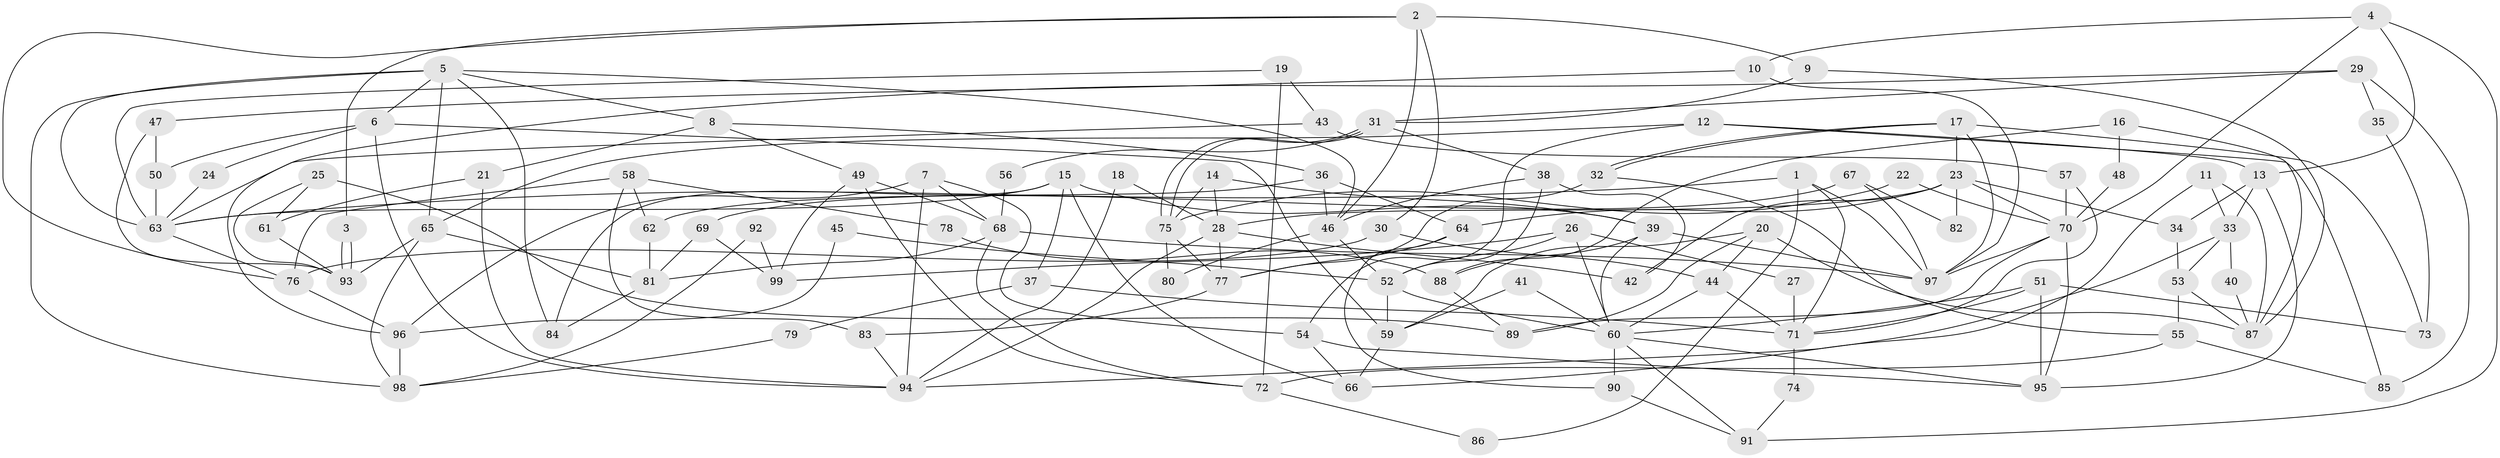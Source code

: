 // coarse degree distribution, {2: 0.14285714285714285, 5: 0.22857142857142856, 3: 0.18571428571428572, 6: 0.1, 4: 0.18571428571428572, 7: 0.08571428571428572, 9: 0.014285714285714285, 8: 0.05714285714285714}
// Generated by graph-tools (version 1.1) at 2025/37/03/04/25 23:37:06]
// undirected, 99 vertices, 198 edges
graph export_dot {
  node [color=gray90,style=filled];
  1;
  2;
  3;
  4;
  5;
  6;
  7;
  8;
  9;
  10;
  11;
  12;
  13;
  14;
  15;
  16;
  17;
  18;
  19;
  20;
  21;
  22;
  23;
  24;
  25;
  26;
  27;
  28;
  29;
  30;
  31;
  32;
  33;
  34;
  35;
  36;
  37;
  38;
  39;
  40;
  41;
  42;
  43;
  44;
  45;
  46;
  47;
  48;
  49;
  50;
  51;
  52;
  53;
  54;
  55;
  56;
  57;
  58;
  59;
  60;
  61;
  62;
  63;
  64;
  65;
  66;
  67;
  68;
  69;
  70;
  71;
  72;
  73;
  74;
  75;
  76;
  77;
  78;
  79;
  80;
  81;
  82;
  83;
  84;
  85;
  86;
  87;
  88;
  89;
  90;
  91;
  92;
  93;
  94;
  95;
  96;
  97;
  98;
  99;
  1 -- 63;
  1 -- 97;
  1 -- 71;
  1 -- 86;
  2 -- 30;
  2 -- 76;
  2 -- 3;
  2 -- 9;
  2 -- 46;
  3 -- 93;
  3 -- 93;
  4 -- 10;
  4 -- 70;
  4 -- 13;
  4 -- 91;
  5 -- 98;
  5 -- 6;
  5 -- 8;
  5 -- 46;
  5 -- 63;
  5 -- 65;
  5 -- 84;
  6 -- 59;
  6 -- 94;
  6 -- 24;
  6 -- 50;
  7 -- 54;
  7 -- 96;
  7 -- 68;
  7 -- 94;
  8 -- 36;
  8 -- 21;
  8 -- 49;
  9 -- 31;
  9 -- 87;
  10 -- 47;
  10 -- 97;
  11 -- 33;
  11 -- 66;
  11 -- 87;
  12 -- 13;
  12 -- 65;
  12 -- 54;
  12 -- 85;
  13 -- 33;
  13 -- 34;
  13 -- 95;
  14 -- 39;
  14 -- 75;
  14 -- 28;
  15 -- 39;
  15 -- 84;
  15 -- 37;
  15 -- 63;
  15 -- 66;
  16 -- 88;
  16 -- 87;
  16 -- 48;
  17 -- 23;
  17 -- 32;
  17 -- 32;
  17 -- 73;
  17 -- 97;
  18 -- 94;
  18 -- 28;
  19 -- 72;
  19 -- 63;
  19 -- 43;
  20 -- 59;
  20 -- 87;
  20 -- 44;
  20 -- 89;
  21 -- 94;
  21 -- 61;
  22 -- 75;
  22 -- 70;
  23 -- 70;
  23 -- 42;
  23 -- 28;
  23 -- 34;
  23 -- 64;
  23 -- 82;
  24 -- 63;
  25 -- 61;
  25 -- 89;
  25 -- 93;
  26 -- 60;
  26 -- 52;
  26 -- 27;
  26 -- 99;
  27 -- 71;
  28 -- 42;
  28 -- 77;
  28 -- 94;
  29 -- 85;
  29 -- 31;
  29 -- 35;
  29 -- 96;
  30 -- 44;
  30 -- 76;
  31 -- 75;
  31 -- 75;
  31 -- 38;
  31 -- 56;
  32 -- 55;
  32 -- 77;
  33 -- 53;
  33 -- 94;
  33 -- 40;
  34 -- 53;
  35 -- 73;
  36 -- 46;
  36 -- 64;
  36 -- 62;
  37 -- 71;
  37 -- 79;
  38 -- 46;
  38 -- 52;
  38 -- 42;
  39 -- 60;
  39 -- 97;
  39 -- 88;
  40 -- 87;
  41 -- 60;
  41 -- 59;
  43 -- 63;
  43 -- 57;
  44 -- 60;
  44 -- 71;
  45 -- 52;
  45 -- 96;
  46 -- 52;
  46 -- 80;
  47 -- 50;
  47 -- 93;
  48 -- 70;
  49 -- 68;
  49 -- 72;
  49 -- 99;
  50 -- 63;
  51 -- 95;
  51 -- 71;
  51 -- 60;
  51 -- 73;
  52 -- 60;
  52 -- 59;
  53 -- 87;
  53 -- 55;
  54 -- 95;
  54 -- 66;
  55 -- 72;
  55 -- 85;
  56 -- 68;
  57 -- 71;
  57 -- 70;
  58 -- 62;
  58 -- 83;
  58 -- 76;
  58 -- 78;
  59 -- 66;
  60 -- 91;
  60 -- 90;
  60 -- 95;
  61 -- 93;
  62 -- 81;
  63 -- 76;
  64 -- 77;
  64 -- 90;
  65 -- 93;
  65 -- 81;
  65 -- 98;
  67 -- 97;
  67 -- 69;
  67 -- 82;
  68 -- 97;
  68 -- 72;
  68 -- 81;
  69 -- 99;
  69 -- 81;
  70 -- 95;
  70 -- 89;
  70 -- 97;
  71 -- 74;
  72 -- 86;
  74 -- 91;
  75 -- 77;
  75 -- 80;
  76 -- 96;
  77 -- 83;
  78 -- 88;
  79 -- 98;
  81 -- 84;
  83 -- 94;
  88 -- 89;
  90 -- 91;
  92 -- 99;
  92 -- 98;
  96 -- 98;
}
